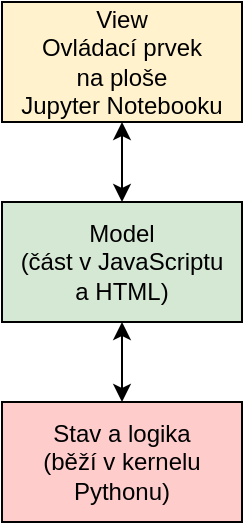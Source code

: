 <?xml version="1.0"?>
<mxGraphModel dx="920" dy="795" grid="1" gridSize="10" guides="1" tooltips="1" connect="1" arrows="1" fold="1" page="1" pageScale="1" pageWidth="850" pageHeight="1100" background="#ffffff">
  <root>
    <mxCell id="0"/>
    <mxCell id="1" parent="0"/>
    <mxCell id="2" value="&lt;div&gt;View&lt;br&gt;&lt;/div&gt;&lt;div&gt;Ovl&#xE1;dac&#xED; prvek&lt;/div&gt;&lt;div&gt;na plo&#x161;e&lt;/div&gt;&lt;div&gt;Jupyter Notebooku&lt;br&gt;&lt;/div&gt;" style="rounded=0;whiteSpace=wrap;html=1;fillColor=#FFF2CC;" vertex="1" parent="1">
      <mxGeometry x="110" y="70" width="120" height="60" as="geometry"/>
    </mxCell>
    <mxCell id="3" value="&lt;div&gt;Model&lt;/div&gt;&lt;div&gt;(&#x10D;&#xE1;st v JavaScriptu&lt;br&gt;a HTML)&lt;br&gt;&lt;/div&gt;" style="rounded=0;whiteSpace=wrap;html=1;fillColor=#D5E8D4;" vertex="1" parent="1">
      <mxGeometry x="110" y="170" width="120" height="60" as="geometry"/>
    </mxCell>
    <mxCell id="4" value="&lt;div&gt;Stav a logika&lt;/div&gt;&lt;div&gt;(b&#x11B;&#x17E;&#xED; v kernelu&lt;/div&gt;&lt;div&gt;Pythonu)&lt;br&gt;&lt;/div&gt;" style="rounded=0;whiteSpace=wrap;html=1;fillColor=#FFCCCC;" vertex="1" parent="1">
      <mxGeometry x="110" y="270" width="120" height="60" as="geometry"/>
    </mxCell>
    <mxCell id="5" value="" style="endArrow=classic;startArrow=classic;html=1;entryX=0.5;entryY=1;exitX=0.5;exitY=0;" edge="1" parent="1" source="3" target="2">
      <mxGeometry width="50" height="50" relative="1" as="geometry">
        <mxPoint x="110" y="390" as="sourcePoint"/>
        <mxPoint x="160" y="340" as="targetPoint"/>
      </mxGeometry>
    </mxCell>
    <mxCell id="6" value="" style="endArrow=classic;startArrow=classic;html=1;entryX=0.5;entryY=1;exitX=0.5;exitY=0;" edge="1" parent="1" source="4" target="3">
      <mxGeometry width="50" height="50" relative="1" as="geometry">
        <mxPoint x="110" y="390" as="sourcePoint"/>
        <mxPoint x="160" y="340" as="targetPoint"/>
      </mxGeometry>
    </mxCell>
  </root>
</mxGraphModel>

